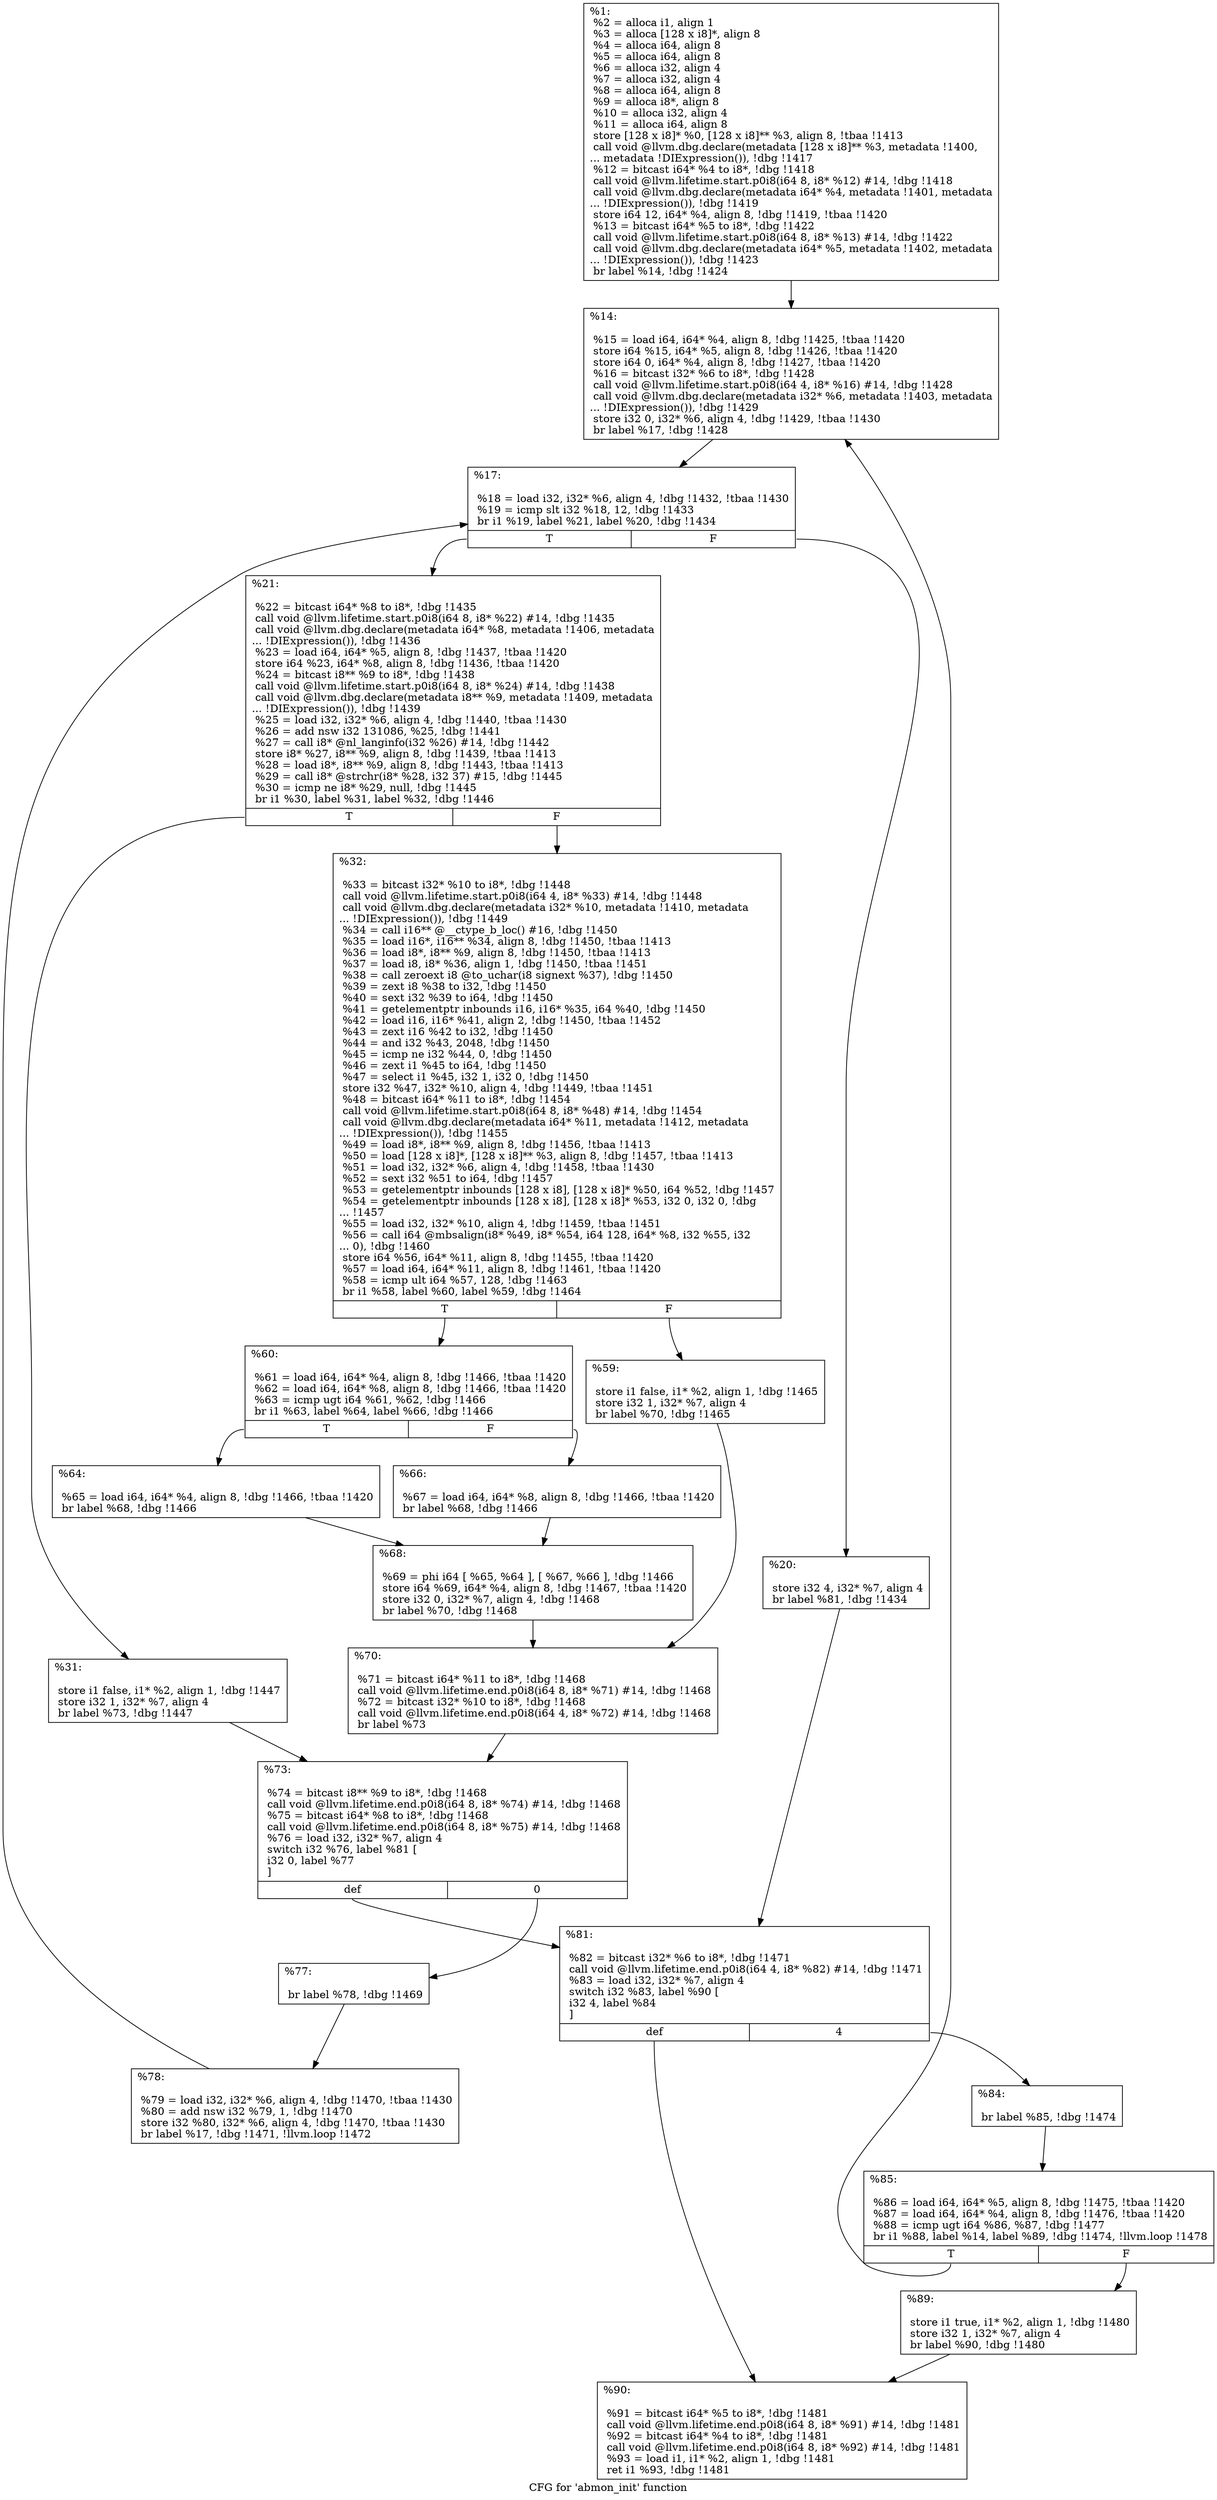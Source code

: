 digraph "CFG for 'abmon_init' function" {
	label="CFG for 'abmon_init' function";

	Node0x2290cc0 [shape=record,label="{%1:\l  %2 = alloca i1, align 1\l  %3 = alloca [128 x i8]*, align 8\l  %4 = alloca i64, align 8\l  %5 = alloca i64, align 8\l  %6 = alloca i32, align 4\l  %7 = alloca i32, align 4\l  %8 = alloca i64, align 8\l  %9 = alloca i8*, align 8\l  %10 = alloca i32, align 4\l  %11 = alloca i64, align 8\l  store [128 x i8]* %0, [128 x i8]** %3, align 8, !tbaa !1413\l  call void @llvm.dbg.declare(metadata [128 x i8]** %3, metadata !1400,\l... metadata !DIExpression()), !dbg !1417\l  %12 = bitcast i64* %4 to i8*, !dbg !1418\l  call void @llvm.lifetime.start.p0i8(i64 8, i8* %12) #14, !dbg !1418\l  call void @llvm.dbg.declare(metadata i64* %4, metadata !1401, metadata\l... !DIExpression()), !dbg !1419\l  store i64 12, i64* %4, align 8, !dbg !1419, !tbaa !1420\l  %13 = bitcast i64* %5 to i8*, !dbg !1422\l  call void @llvm.lifetime.start.p0i8(i64 8, i8* %13) #14, !dbg !1422\l  call void @llvm.dbg.declare(metadata i64* %5, metadata !1402, metadata\l... !DIExpression()), !dbg !1423\l  br label %14, !dbg !1424\l}"];
	Node0x2290cc0 -> Node0x2290df0;
	Node0x2290df0 [shape=record,label="{%14:\l\l  %15 = load i64, i64* %4, align 8, !dbg !1425, !tbaa !1420\l  store i64 %15, i64* %5, align 8, !dbg !1426, !tbaa !1420\l  store i64 0, i64* %4, align 8, !dbg !1427, !tbaa !1420\l  %16 = bitcast i32* %6 to i8*, !dbg !1428\l  call void @llvm.lifetime.start.p0i8(i64 4, i8* %16) #14, !dbg !1428\l  call void @llvm.dbg.declare(metadata i32* %6, metadata !1403, metadata\l... !DIExpression()), !dbg !1429\l  store i32 0, i32* %6, align 4, !dbg !1429, !tbaa !1430\l  br label %17, !dbg !1428\l}"];
	Node0x2290df0 -> Node0x2290e40;
	Node0x2290e40 [shape=record,label="{%17:\l\l  %18 = load i32, i32* %6, align 4, !dbg !1432, !tbaa !1430\l  %19 = icmp slt i32 %18, 12, !dbg !1433\l  br i1 %19, label %21, label %20, !dbg !1434\l|{<s0>T|<s1>F}}"];
	Node0x2290e40:s0 -> Node0x2290ee0;
	Node0x2290e40:s1 -> Node0x2290e90;
	Node0x2290e90 [shape=record,label="{%20:\l\l  store i32 4, i32* %7, align 4\l  br label %81, !dbg !1434\l}"];
	Node0x2290e90 -> Node0x22912a0;
	Node0x2290ee0 [shape=record,label="{%21:\l\l  %22 = bitcast i64* %8 to i8*, !dbg !1435\l  call void @llvm.lifetime.start.p0i8(i64 8, i8* %22) #14, !dbg !1435\l  call void @llvm.dbg.declare(metadata i64* %8, metadata !1406, metadata\l... !DIExpression()), !dbg !1436\l  %23 = load i64, i64* %5, align 8, !dbg !1437, !tbaa !1420\l  store i64 %23, i64* %8, align 8, !dbg !1436, !tbaa !1420\l  %24 = bitcast i8** %9 to i8*, !dbg !1438\l  call void @llvm.lifetime.start.p0i8(i64 8, i8* %24) #14, !dbg !1438\l  call void @llvm.dbg.declare(metadata i8** %9, metadata !1409, metadata\l... !DIExpression()), !dbg !1439\l  %25 = load i32, i32* %6, align 4, !dbg !1440, !tbaa !1430\l  %26 = add nsw i32 131086, %25, !dbg !1441\l  %27 = call i8* @nl_langinfo(i32 %26) #14, !dbg !1442\l  store i8* %27, i8** %9, align 8, !dbg !1439, !tbaa !1413\l  %28 = load i8*, i8** %9, align 8, !dbg !1443, !tbaa !1413\l  %29 = call i8* @strchr(i8* %28, i32 37) #15, !dbg !1445\l  %30 = icmp ne i8* %29, null, !dbg !1445\l  br i1 %30, label %31, label %32, !dbg !1446\l|{<s0>T|<s1>F}}"];
	Node0x2290ee0:s0 -> Node0x2290f30;
	Node0x2290ee0:s1 -> Node0x2290f80;
	Node0x2290f30 [shape=record,label="{%31:\l\l  store i1 false, i1* %2, align 1, !dbg !1447\l  store i32 1, i32* %7, align 4\l  br label %73, !dbg !1447\l}"];
	Node0x2290f30 -> Node0x22911b0;
	Node0x2290f80 [shape=record,label="{%32:\l\l  %33 = bitcast i32* %10 to i8*, !dbg !1448\l  call void @llvm.lifetime.start.p0i8(i64 4, i8* %33) #14, !dbg !1448\l  call void @llvm.dbg.declare(metadata i32* %10, metadata !1410, metadata\l... !DIExpression()), !dbg !1449\l  %34 = call i16** @__ctype_b_loc() #16, !dbg !1450\l  %35 = load i16*, i16** %34, align 8, !dbg !1450, !tbaa !1413\l  %36 = load i8*, i8** %9, align 8, !dbg !1450, !tbaa !1413\l  %37 = load i8, i8* %36, align 1, !dbg !1450, !tbaa !1451\l  %38 = call zeroext i8 @to_uchar(i8 signext %37), !dbg !1450\l  %39 = zext i8 %38 to i32, !dbg !1450\l  %40 = sext i32 %39 to i64, !dbg !1450\l  %41 = getelementptr inbounds i16, i16* %35, i64 %40, !dbg !1450\l  %42 = load i16, i16* %41, align 2, !dbg !1450, !tbaa !1452\l  %43 = zext i16 %42 to i32, !dbg !1450\l  %44 = and i32 %43, 2048, !dbg !1450\l  %45 = icmp ne i32 %44, 0, !dbg !1450\l  %46 = zext i1 %45 to i64, !dbg !1450\l  %47 = select i1 %45, i32 1, i32 0, !dbg !1450\l  store i32 %47, i32* %10, align 4, !dbg !1449, !tbaa !1451\l  %48 = bitcast i64* %11 to i8*, !dbg !1454\l  call void @llvm.lifetime.start.p0i8(i64 8, i8* %48) #14, !dbg !1454\l  call void @llvm.dbg.declare(metadata i64* %11, metadata !1412, metadata\l... !DIExpression()), !dbg !1455\l  %49 = load i8*, i8** %9, align 8, !dbg !1456, !tbaa !1413\l  %50 = load [128 x i8]*, [128 x i8]** %3, align 8, !dbg !1457, !tbaa !1413\l  %51 = load i32, i32* %6, align 4, !dbg !1458, !tbaa !1430\l  %52 = sext i32 %51 to i64, !dbg !1457\l  %53 = getelementptr inbounds [128 x i8], [128 x i8]* %50, i64 %52, !dbg !1457\l  %54 = getelementptr inbounds [128 x i8], [128 x i8]* %53, i32 0, i32 0, !dbg\l... !1457\l  %55 = load i32, i32* %10, align 4, !dbg !1459, !tbaa !1451\l  %56 = call i64 @mbsalign(i8* %49, i8* %54, i64 128, i64* %8, i32 %55, i32\l... 0), !dbg !1460\l  store i64 %56, i64* %11, align 8, !dbg !1455, !tbaa !1420\l  %57 = load i64, i64* %11, align 8, !dbg !1461, !tbaa !1420\l  %58 = icmp ult i64 %57, 128, !dbg !1463\l  br i1 %58, label %60, label %59, !dbg !1464\l|{<s0>T|<s1>F}}"];
	Node0x2290f80:s0 -> Node0x2291020;
	Node0x2290f80:s1 -> Node0x2290fd0;
	Node0x2290fd0 [shape=record,label="{%59:\l\l  store i1 false, i1* %2, align 1, !dbg !1465\l  store i32 1, i32* %7, align 4\l  br label %70, !dbg !1465\l}"];
	Node0x2290fd0 -> Node0x2291160;
	Node0x2291020 [shape=record,label="{%60:\l\l  %61 = load i64, i64* %4, align 8, !dbg !1466, !tbaa !1420\l  %62 = load i64, i64* %8, align 8, !dbg !1466, !tbaa !1420\l  %63 = icmp ugt i64 %61, %62, !dbg !1466\l  br i1 %63, label %64, label %66, !dbg !1466\l|{<s0>T|<s1>F}}"];
	Node0x2291020:s0 -> Node0x2291070;
	Node0x2291020:s1 -> Node0x22910c0;
	Node0x2291070 [shape=record,label="{%64:\l\l  %65 = load i64, i64* %4, align 8, !dbg !1466, !tbaa !1420\l  br label %68, !dbg !1466\l}"];
	Node0x2291070 -> Node0x2291110;
	Node0x22910c0 [shape=record,label="{%66:\l\l  %67 = load i64, i64* %8, align 8, !dbg !1466, !tbaa !1420\l  br label %68, !dbg !1466\l}"];
	Node0x22910c0 -> Node0x2291110;
	Node0x2291110 [shape=record,label="{%68:\l\l  %69 = phi i64 [ %65, %64 ], [ %67, %66 ], !dbg !1466\l  store i64 %69, i64* %4, align 8, !dbg !1467, !tbaa !1420\l  store i32 0, i32* %7, align 4, !dbg !1468\l  br label %70, !dbg !1468\l}"];
	Node0x2291110 -> Node0x2291160;
	Node0x2291160 [shape=record,label="{%70:\l\l  %71 = bitcast i64* %11 to i8*, !dbg !1468\l  call void @llvm.lifetime.end.p0i8(i64 8, i8* %71) #14, !dbg !1468\l  %72 = bitcast i32* %10 to i8*, !dbg !1468\l  call void @llvm.lifetime.end.p0i8(i64 4, i8* %72) #14, !dbg !1468\l  br label %73\l}"];
	Node0x2291160 -> Node0x22911b0;
	Node0x22911b0 [shape=record,label="{%73:\l\l  %74 = bitcast i8** %9 to i8*, !dbg !1468\l  call void @llvm.lifetime.end.p0i8(i64 8, i8* %74) #14, !dbg !1468\l  %75 = bitcast i64* %8 to i8*, !dbg !1468\l  call void @llvm.lifetime.end.p0i8(i64 8, i8* %75) #14, !dbg !1468\l  %76 = load i32, i32* %7, align 4\l  switch i32 %76, label %81 [\l    i32 0, label %77\l  ]\l|{<s0>def|<s1>0}}"];
	Node0x22911b0:s0 -> Node0x22912a0;
	Node0x22911b0:s1 -> Node0x2291200;
	Node0x2291200 [shape=record,label="{%77:\l\l  br label %78, !dbg !1469\l}"];
	Node0x2291200 -> Node0x2291250;
	Node0x2291250 [shape=record,label="{%78:\l\l  %79 = load i32, i32* %6, align 4, !dbg !1470, !tbaa !1430\l  %80 = add nsw i32 %79, 1, !dbg !1470\l  store i32 %80, i32* %6, align 4, !dbg !1470, !tbaa !1430\l  br label %17, !dbg !1471, !llvm.loop !1472\l}"];
	Node0x2291250 -> Node0x2290e40;
	Node0x22912a0 [shape=record,label="{%81:\l\l  %82 = bitcast i32* %6 to i8*, !dbg !1471\l  call void @llvm.lifetime.end.p0i8(i64 4, i8* %82) #14, !dbg !1471\l  %83 = load i32, i32* %7, align 4\l  switch i32 %83, label %90 [\l    i32 4, label %84\l  ]\l|{<s0>def|<s1>4}}"];
	Node0x22912a0:s0 -> Node0x22913e0;
	Node0x22912a0:s1 -> Node0x22912f0;
	Node0x22912f0 [shape=record,label="{%84:\l\l  br label %85, !dbg !1474\l}"];
	Node0x22912f0 -> Node0x2291340;
	Node0x2291340 [shape=record,label="{%85:\l\l  %86 = load i64, i64* %5, align 8, !dbg !1475, !tbaa !1420\l  %87 = load i64, i64* %4, align 8, !dbg !1476, !tbaa !1420\l  %88 = icmp ugt i64 %86, %87, !dbg !1477\l  br i1 %88, label %14, label %89, !dbg !1474, !llvm.loop !1478\l|{<s0>T|<s1>F}}"];
	Node0x2291340:s0 -> Node0x2290df0;
	Node0x2291340:s1 -> Node0x2291390;
	Node0x2291390 [shape=record,label="{%89:\l\l  store i1 true, i1* %2, align 1, !dbg !1480\l  store i32 1, i32* %7, align 4\l  br label %90, !dbg !1480\l}"];
	Node0x2291390 -> Node0x22913e0;
	Node0x22913e0 [shape=record,label="{%90:\l\l  %91 = bitcast i64* %5 to i8*, !dbg !1481\l  call void @llvm.lifetime.end.p0i8(i64 8, i8* %91) #14, !dbg !1481\l  %92 = bitcast i64* %4 to i8*, !dbg !1481\l  call void @llvm.lifetime.end.p0i8(i64 8, i8* %92) #14, !dbg !1481\l  %93 = load i1, i1* %2, align 1, !dbg !1481\l  ret i1 %93, !dbg !1481\l}"];
}
